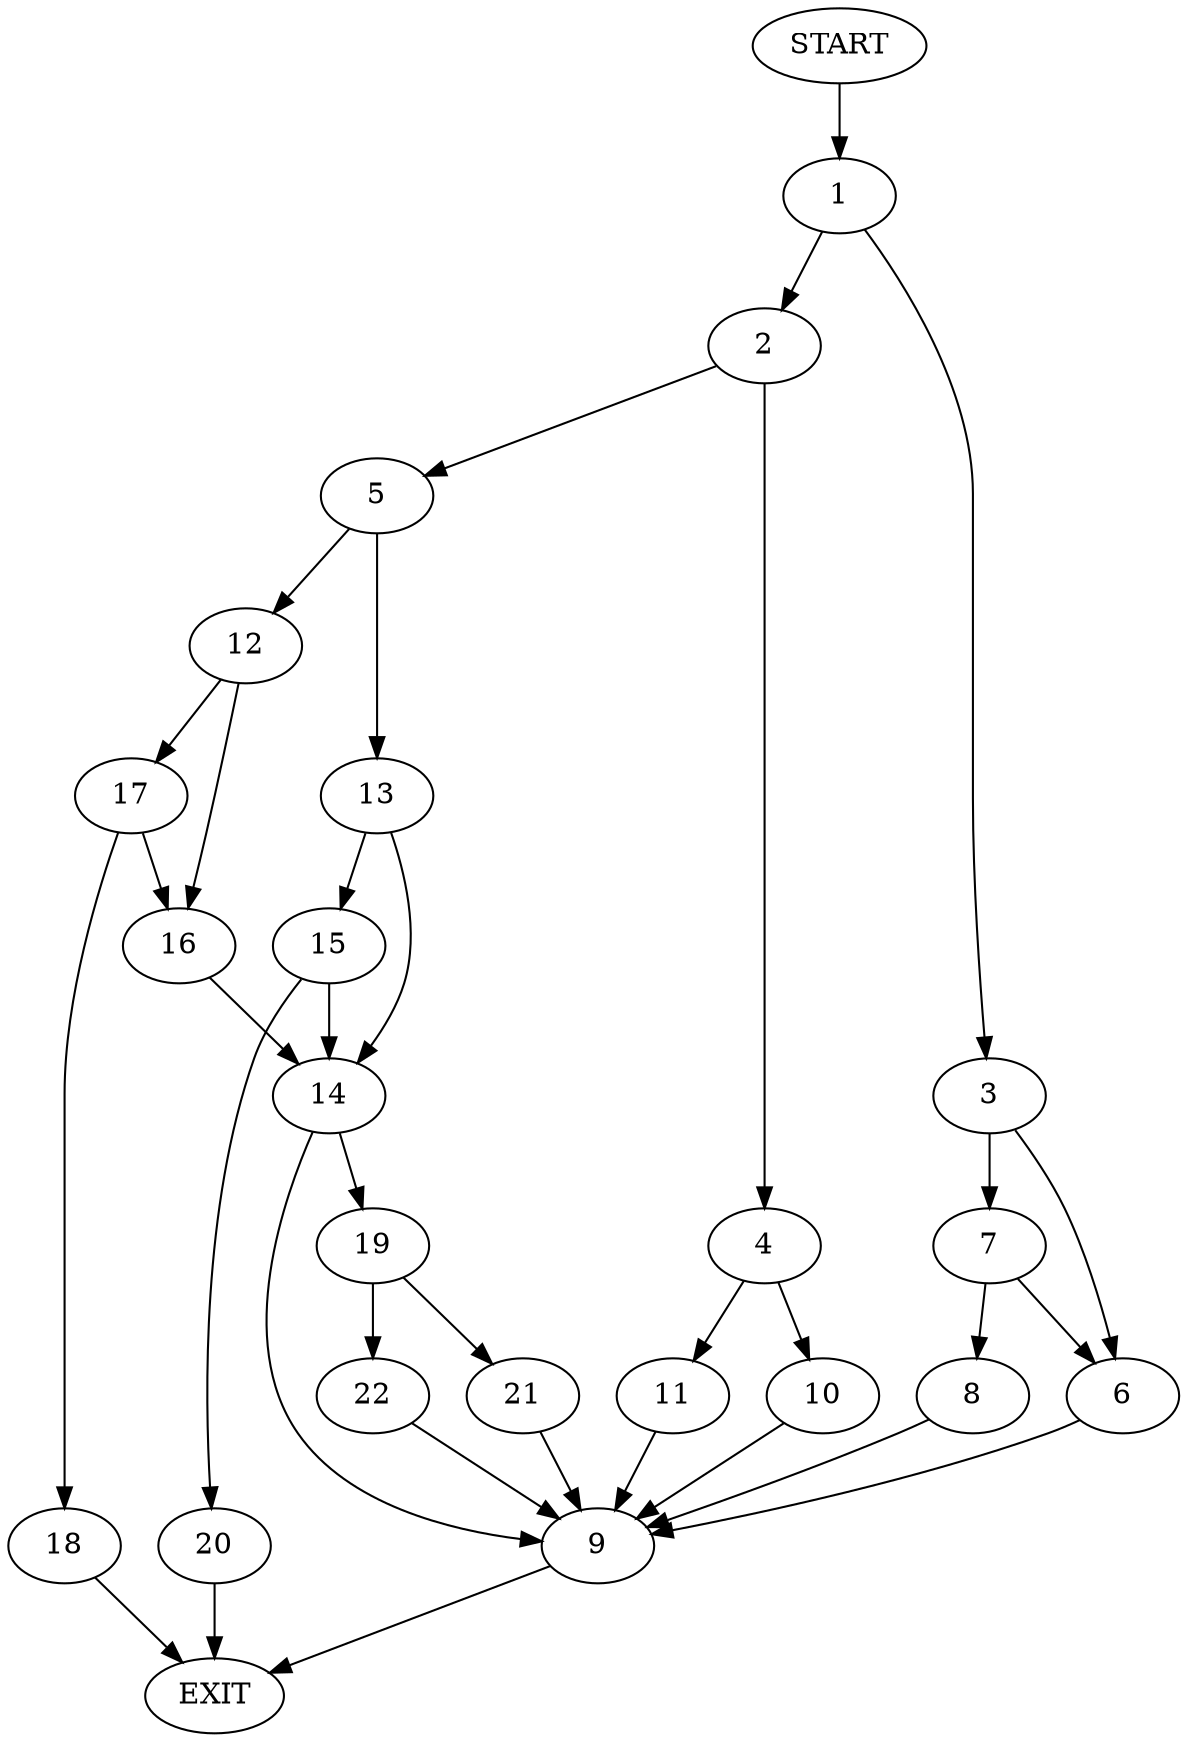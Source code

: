 digraph {
0 [label="START"]
23 [label="EXIT"]
0 -> 1
1 -> 2
1 -> 3
2 -> 4
2 -> 5
3 -> 6
3 -> 7
7 -> 8
7 -> 6
6 -> 9
8 -> 9
9 -> 23
4 -> 10
4 -> 11
5 -> 12
5 -> 13
10 -> 9
11 -> 9
13 -> 14
13 -> 15
12 -> 16
12 -> 17
16 -> 14
17 -> 16
17 -> 18
18 -> 23
14 -> 19
14 -> 9
15 -> 14
15 -> 20
20 -> 23
19 -> 21
19 -> 22
21 -> 9
22 -> 9
}
